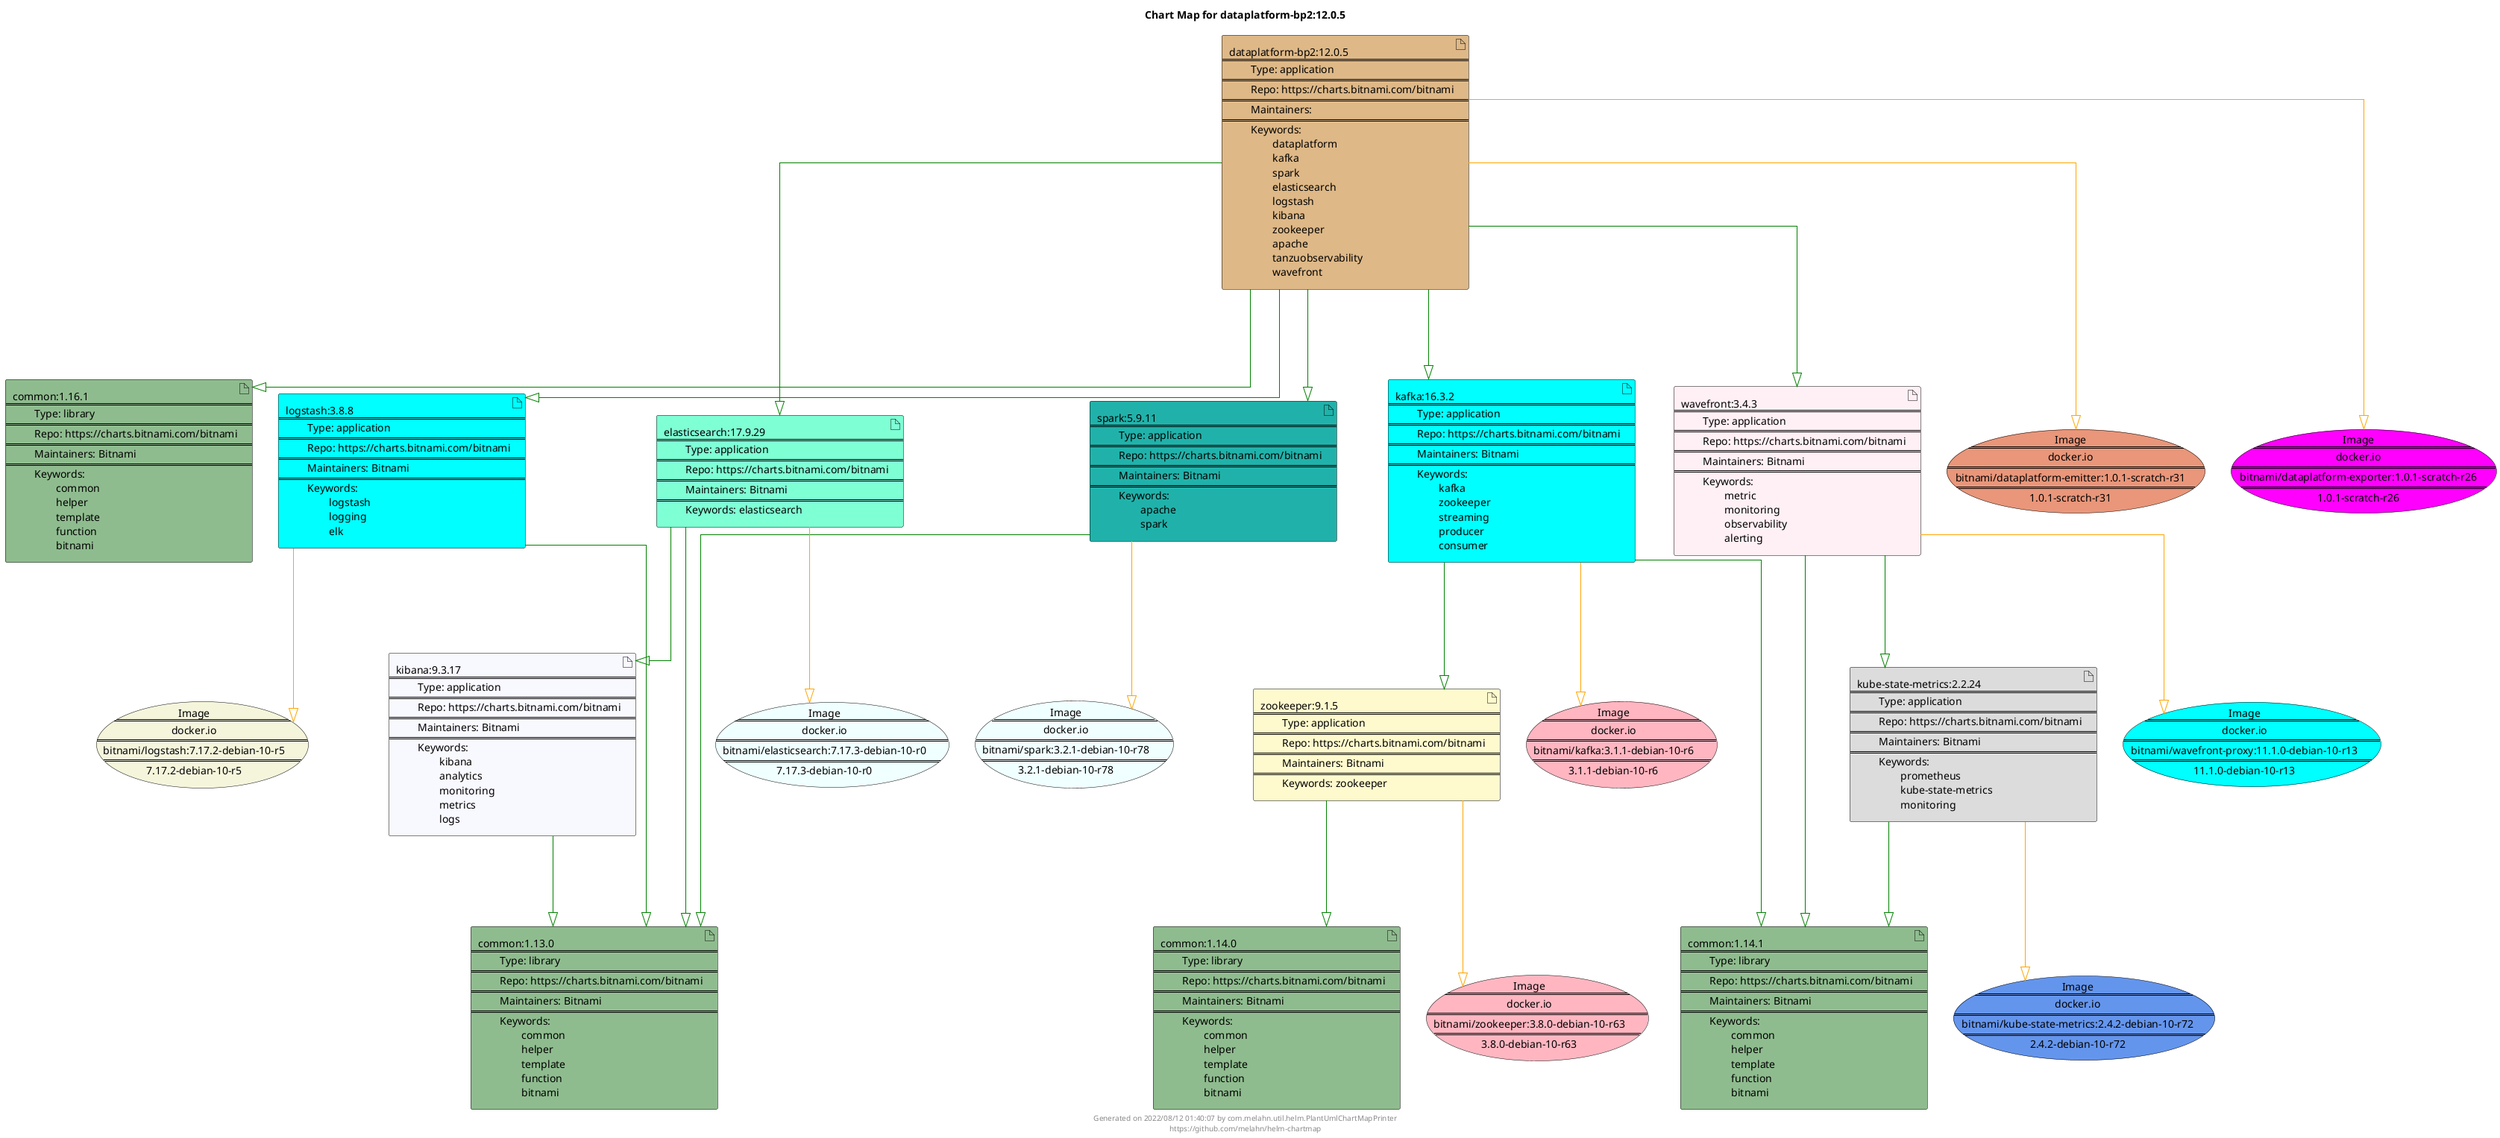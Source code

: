 @startuml
skinparam linetype ortho
skinparam backgroundColor white
skinparam usecaseBorderColor black
skinparam usecaseArrowColor LightSlateGray
skinparam artifactBorderColor black
skinparam artifactArrowColor LightSlateGray

title Chart Map for dataplatform-bp2:12.0.5

'There are 13 referenced Helm Charts
artifact "common:1.16.1\n====\n\tType: library\n====\n\tRepo: https://charts.bitnami.com/bitnami\n====\n\tMaintainers: Bitnami\n====\n\tKeywords: \n\t\tcommon\n\t\thelper\n\t\ttemplate\n\t\tfunction\n\t\tbitnami" as common_1_16_1 #DarkSeaGreen
artifact "dataplatform-bp2:12.0.5\n====\n\tType: application\n====\n\tRepo: https://charts.bitnami.com/bitnami\n====\n\tMaintainers: \n====\n\tKeywords: \n\t\tdataplatform\n\t\tkafka\n\t\tspark\n\t\telasticsearch\n\t\tlogstash\n\t\tkibana\n\t\tzookeeper\n\t\tapache\n\t\ttanzuobservability\n\t\twavefront" as dataplatform_bp2_12_0_5 #BurlyWood
artifact "zookeeper:9.1.5\n====\n\tType: application\n====\n\tRepo: https://charts.bitnami.com/bitnami\n====\n\tMaintainers: Bitnami\n====\n\tKeywords: zookeeper" as zookeeper_9_1_5 #LemonChiffon
artifact "logstash:3.8.8\n====\n\tType: application\n====\n\tRepo: https://charts.bitnami.com/bitnami\n====\n\tMaintainers: Bitnami\n====\n\tKeywords: \n\t\tlogstash\n\t\tlogging\n\t\telk" as logstash_3_8_8 #Aqua
artifact "common:1.14.1\n====\n\tType: library\n====\n\tRepo: https://charts.bitnami.com/bitnami\n====\n\tMaintainers: Bitnami\n====\n\tKeywords: \n\t\tcommon\n\t\thelper\n\t\ttemplate\n\t\tfunction\n\t\tbitnami" as common_1_14_1 #DarkSeaGreen
artifact "kube-state-metrics:2.2.24\n====\n\tType: application\n====\n\tRepo: https://charts.bitnami.com/bitnami\n====\n\tMaintainers: Bitnami\n====\n\tKeywords: \n\t\tprometheus\n\t\tkube-state-metrics\n\t\tmonitoring" as kube_state_metrics_2_2_24 #Gainsboro
artifact "kafka:16.3.2\n====\n\tType: application\n====\n\tRepo: https://charts.bitnami.com/bitnami\n====\n\tMaintainers: Bitnami\n====\n\tKeywords: \n\t\tkafka\n\t\tzookeeper\n\t\tstreaming\n\t\tproducer\n\t\tconsumer" as kafka_16_3_2 #Aqua
artifact "wavefront:3.4.3\n====\n\tType: application\n====\n\tRepo: https://charts.bitnami.com/bitnami\n====\n\tMaintainers: Bitnami\n====\n\tKeywords: \n\t\tmetric\n\t\tmonitoring\n\t\tobservability\n\t\talerting" as wavefront_3_4_3 #LavenderBlush
artifact "common:1.13.0\n====\n\tType: library\n====\n\tRepo: https://charts.bitnami.com/bitnami\n====\n\tMaintainers: Bitnami\n====\n\tKeywords: \n\t\tcommon\n\t\thelper\n\t\ttemplate\n\t\tfunction\n\t\tbitnami" as common_1_13_0 #DarkSeaGreen
artifact "spark:5.9.11\n====\n\tType: application\n====\n\tRepo: https://charts.bitnami.com/bitnami\n====\n\tMaintainers: Bitnami\n====\n\tKeywords: \n\t\tapache\n\t\tspark" as spark_5_9_11 #LightSeaGreen
artifact "elasticsearch:17.9.29\n====\n\tType: application\n====\n\tRepo: https://charts.bitnami.com/bitnami\n====\n\tMaintainers: Bitnami\n====\n\tKeywords: elasticsearch" as elasticsearch_17_9_29 #Aquamarine
artifact "common:1.14.0\n====\n\tType: library\n====\n\tRepo: https://charts.bitnami.com/bitnami\n====\n\tMaintainers: Bitnami\n====\n\tKeywords: \n\t\tcommon\n\t\thelper\n\t\ttemplate\n\t\tfunction\n\t\tbitnami" as common_1_14_0 #DarkSeaGreen
artifact "kibana:9.3.17\n====\n\tType: application\n====\n\tRepo: https://charts.bitnami.com/bitnami\n====\n\tMaintainers: Bitnami\n====\n\tKeywords: \n\t\tkibana\n\t\tanalytics\n\t\tmonitoring\n\t\tmetrics\n\t\tlogs" as kibana_9_3_17 #GhostWhite

'There are 9 referenced Docker Images
usecase "Image\n====\ndocker.io\n====\nbitnami/logstash:7.17.2-debian-10-r5\n====\n7.17.2-debian-10-r5" as docker_io_bitnami_logstash_7_17_2_debian_10_r5 #Beige
usecase "Image\n====\ndocker.io\n====\nbitnami/wavefront-proxy:11.1.0-debian-10-r13\n====\n11.1.0-debian-10-r13" as docker_io_bitnami_wavefront_proxy_11_1_0_debian_10_r13 #Cyan
usecase "Image\n====\ndocker.io\n====\nbitnami/spark:3.2.1-debian-10-r78\n====\n3.2.1-debian-10-r78" as docker_io_bitnami_spark_3_2_1_debian_10_r78 #Azure
usecase "Image\n====\ndocker.io\n====\nbitnami/kube-state-metrics:2.4.2-debian-10-r72\n====\n2.4.2-debian-10-r72" as docker_io_bitnami_kube_state_metrics_2_4_2_debian_10_r72 #CornflowerBlue
usecase "Image\n====\ndocker.io\n====\nbitnami/dataplatform-emitter:1.0.1-scratch-r31\n====\n1.0.1-scratch-r31" as docker_io_bitnami_dataplatform_emitter_1_0_1_scratch_r31 #DarkSalmon
usecase "Image\n====\ndocker.io\n====\nbitnami/zookeeper:3.8.0-debian-10-r63\n====\n3.8.0-debian-10-r63" as docker_io_bitnami_zookeeper_3_8_0_debian_10_r63 #LightPink
usecase "Image\n====\ndocker.io\n====\nbitnami/kafka:3.1.1-debian-10-r6\n====\n3.1.1-debian-10-r6" as docker_io_bitnami_kafka_3_1_1_debian_10_r6 #LightPink
usecase "Image\n====\ndocker.io\n====\nbitnami/elasticsearch:7.17.3-debian-10-r0\n====\n7.17.3-debian-10-r0" as docker_io_bitnami_elasticsearch_7_17_3_debian_10_r0 #Azure
usecase "Image\n====\ndocker.io\n====\nbitnami/dataplatform-exporter:1.0.1-scratch-r26\n====\n1.0.1-scratch-r26" as docker_io_bitnami_dataplatform_exporter_1_0_1_scratch_r26 #Fuchsia

'Chart Dependencies
dataplatform_bp2_12_0_5--[#green]-|>kafka_16_3_2
kafka_16_3_2--[#green]-|>common_1_14_1
kafka_16_3_2--[#green]-|>zookeeper_9_1_5
zookeeper_9_1_5--[#green]-|>common_1_14_0
dataplatform_bp2_12_0_5--[#green]-|>elasticsearch_17_9_29
elasticsearch_17_9_29--[#green]-|>common_1_13_0
elasticsearch_17_9_29--[#green]-|>kibana_9_3_17
kibana_9_3_17--[#green]-|>common_1_13_0
dataplatform_bp2_12_0_5--[#green]-|>wavefront_3_4_3
wavefront_3_4_3--[#green]-|>common_1_14_1
wavefront_3_4_3--[#green]-|>kube_state_metrics_2_2_24
kube_state_metrics_2_2_24--[#green]-|>common_1_14_1
dataplatform_bp2_12_0_5--[#green]-|>logstash_3_8_8
logstash_3_8_8--[#green]-|>common_1_13_0
dataplatform_bp2_12_0_5--[#green]-|>spark_5_9_11
spark_5_9_11--[#green]-|>common_1_13_0
dataplatform_bp2_12_0_5--[#green]-|>common_1_16_1
dataplatform_bp2_12_0_5--[#orange]-|>docker_io_bitnami_dataplatform_emitter_1_0_1_scratch_r31
dataplatform_bp2_12_0_5--[#orange]-|>docker_io_bitnami_dataplatform_exporter_1_0_1_scratch_r26
zookeeper_9_1_5--[#orange]-|>docker_io_bitnami_zookeeper_3_8_0_debian_10_r63
logstash_3_8_8--[#orange]-|>docker_io_bitnami_logstash_7_17_2_debian_10_r5
kube_state_metrics_2_2_24--[#orange]-|>docker_io_bitnami_kube_state_metrics_2_4_2_debian_10_r72
kafka_16_3_2--[#orange]-|>docker_io_bitnami_kafka_3_1_1_debian_10_r6
wavefront_3_4_3--[#orange]-|>docker_io_bitnami_wavefront_proxy_11_1_0_debian_10_r13
spark_5_9_11--[#orange]-|>docker_io_bitnami_spark_3_2_1_debian_10_r78
elasticsearch_17_9_29--[#orange]-|>docker_io_bitnami_elasticsearch_7_17_3_debian_10_r0

center footer Generated on 2022/08/12 01:40:07 by com.melahn.util.helm.PlantUmlChartMapPrinter\nhttps://github.com/melahn/helm-chartmap
@enduml
